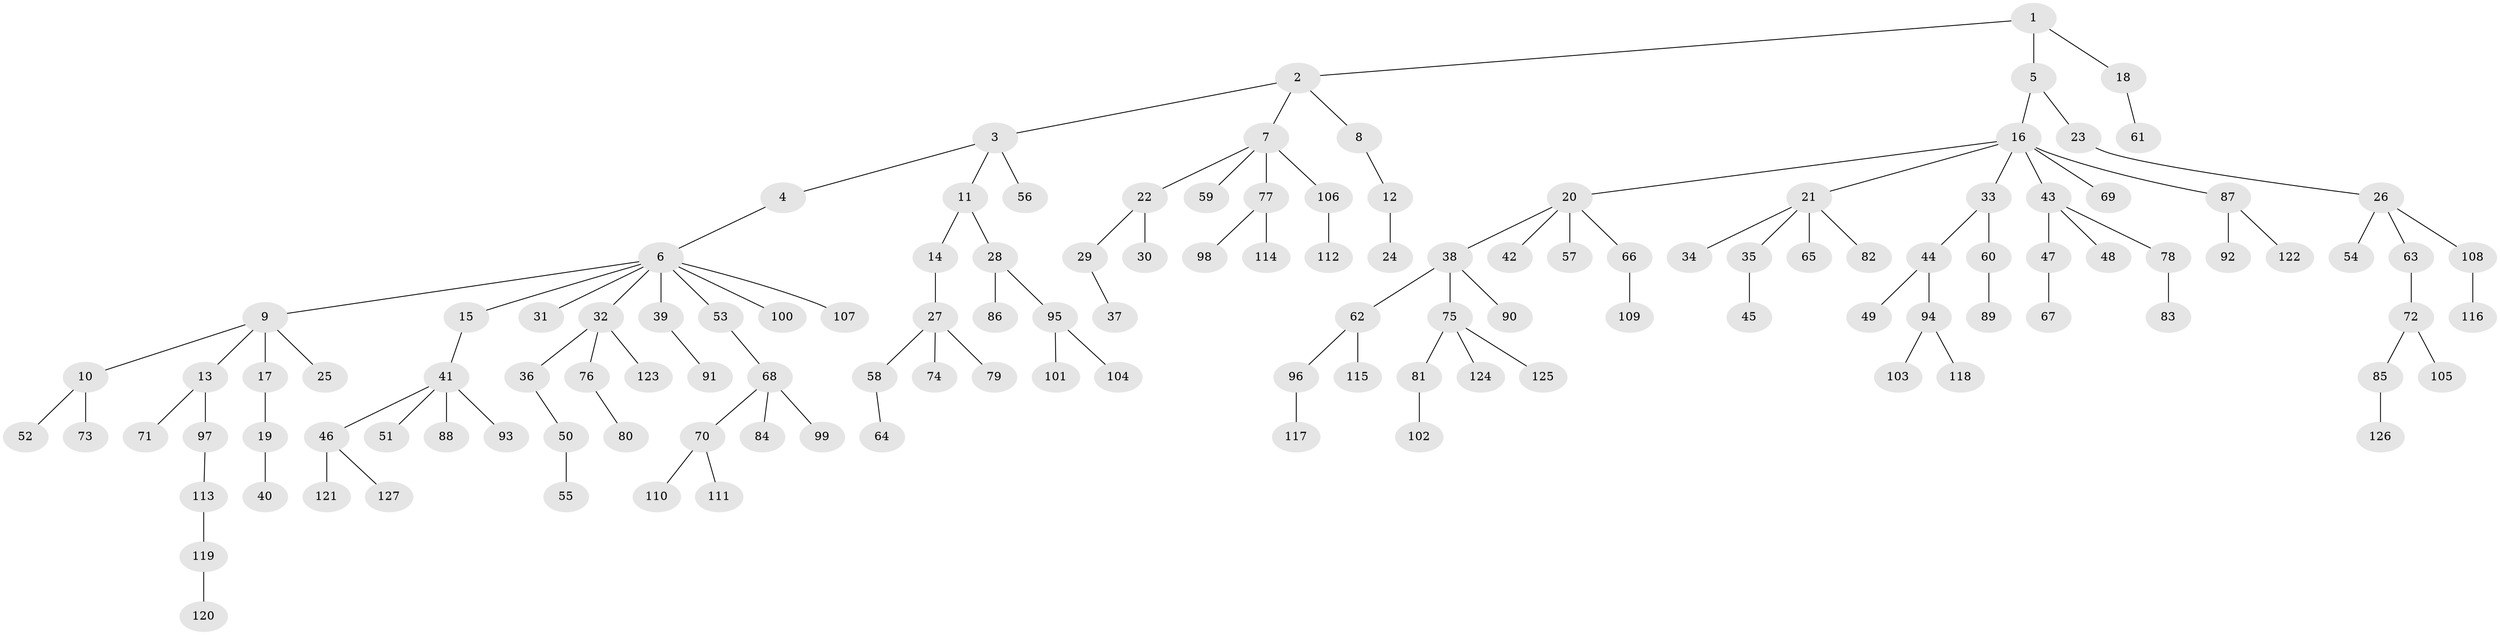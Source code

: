 // Generated by graph-tools (version 1.1) at 2025/26/03/09/25 03:26:26]
// undirected, 127 vertices, 126 edges
graph export_dot {
graph [start="1"]
  node [color=gray90,style=filled];
  1;
  2;
  3;
  4;
  5;
  6;
  7;
  8;
  9;
  10;
  11;
  12;
  13;
  14;
  15;
  16;
  17;
  18;
  19;
  20;
  21;
  22;
  23;
  24;
  25;
  26;
  27;
  28;
  29;
  30;
  31;
  32;
  33;
  34;
  35;
  36;
  37;
  38;
  39;
  40;
  41;
  42;
  43;
  44;
  45;
  46;
  47;
  48;
  49;
  50;
  51;
  52;
  53;
  54;
  55;
  56;
  57;
  58;
  59;
  60;
  61;
  62;
  63;
  64;
  65;
  66;
  67;
  68;
  69;
  70;
  71;
  72;
  73;
  74;
  75;
  76;
  77;
  78;
  79;
  80;
  81;
  82;
  83;
  84;
  85;
  86;
  87;
  88;
  89;
  90;
  91;
  92;
  93;
  94;
  95;
  96;
  97;
  98;
  99;
  100;
  101;
  102;
  103;
  104;
  105;
  106;
  107;
  108;
  109;
  110;
  111;
  112;
  113;
  114;
  115;
  116;
  117;
  118;
  119;
  120;
  121;
  122;
  123;
  124;
  125;
  126;
  127;
  1 -- 2;
  1 -- 5;
  1 -- 18;
  2 -- 3;
  2 -- 7;
  2 -- 8;
  3 -- 4;
  3 -- 11;
  3 -- 56;
  4 -- 6;
  5 -- 16;
  5 -- 23;
  6 -- 9;
  6 -- 15;
  6 -- 31;
  6 -- 32;
  6 -- 39;
  6 -- 53;
  6 -- 100;
  6 -- 107;
  7 -- 22;
  7 -- 59;
  7 -- 77;
  7 -- 106;
  8 -- 12;
  9 -- 10;
  9 -- 13;
  9 -- 17;
  9 -- 25;
  10 -- 52;
  10 -- 73;
  11 -- 14;
  11 -- 28;
  12 -- 24;
  13 -- 71;
  13 -- 97;
  14 -- 27;
  15 -- 41;
  16 -- 20;
  16 -- 21;
  16 -- 33;
  16 -- 43;
  16 -- 69;
  16 -- 87;
  17 -- 19;
  18 -- 61;
  19 -- 40;
  20 -- 38;
  20 -- 42;
  20 -- 57;
  20 -- 66;
  21 -- 34;
  21 -- 35;
  21 -- 65;
  21 -- 82;
  22 -- 29;
  22 -- 30;
  23 -- 26;
  26 -- 54;
  26 -- 63;
  26 -- 108;
  27 -- 58;
  27 -- 74;
  27 -- 79;
  28 -- 86;
  28 -- 95;
  29 -- 37;
  32 -- 36;
  32 -- 76;
  32 -- 123;
  33 -- 44;
  33 -- 60;
  35 -- 45;
  36 -- 50;
  38 -- 62;
  38 -- 75;
  38 -- 90;
  39 -- 91;
  41 -- 46;
  41 -- 51;
  41 -- 88;
  41 -- 93;
  43 -- 47;
  43 -- 48;
  43 -- 78;
  44 -- 49;
  44 -- 94;
  46 -- 121;
  46 -- 127;
  47 -- 67;
  50 -- 55;
  53 -- 68;
  58 -- 64;
  60 -- 89;
  62 -- 96;
  62 -- 115;
  63 -- 72;
  66 -- 109;
  68 -- 70;
  68 -- 84;
  68 -- 99;
  70 -- 110;
  70 -- 111;
  72 -- 85;
  72 -- 105;
  75 -- 81;
  75 -- 124;
  75 -- 125;
  76 -- 80;
  77 -- 98;
  77 -- 114;
  78 -- 83;
  81 -- 102;
  85 -- 126;
  87 -- 92;
  87 -- 122;
  94 -- 103;
  94 -- 118;
  95 -- 101;
  95 -- 104;
  96 -- 117;
  97 -- 113;
  106 -- 112;
  108 -- 116;
  113 -- 119;
  119 -- 120;
}
